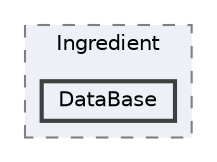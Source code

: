 digraph "003_Item/Item/EdibleItem/Ingredient/DataBase"
{
 // LATEX_PDF_SIZE
  bgcolor="transparent";
  edge [fontname=Helvetica,fontsize=10,labelfontname=Helvetica,labelfontsize=10];
  node [fontname=Helvetica,fontsize=10,shape=box,height=0.2,width=0.4];
  compound=true
  subgraph clusterdir_c042e4dd4c7510622337d1781734851a {
    graph [ bgcolor="#edf0f7", pencolor="grey50", label="Ingredient", fontname=Helvetica,fontsize=10 style="filled,dashed", URL="dir_c042e4dd4c7510622337d1781734851a.html",tooltip=""]
  dir_acb7979c86b18bfab9ca55ac04e83108 [label="DataBase", fillcolor="#edf0f7", color="grey25", style="filled,bold", URL="dir_acb7979c86b18bfab9ca55ac04e83108.html",tooltip=""];
  }
}
